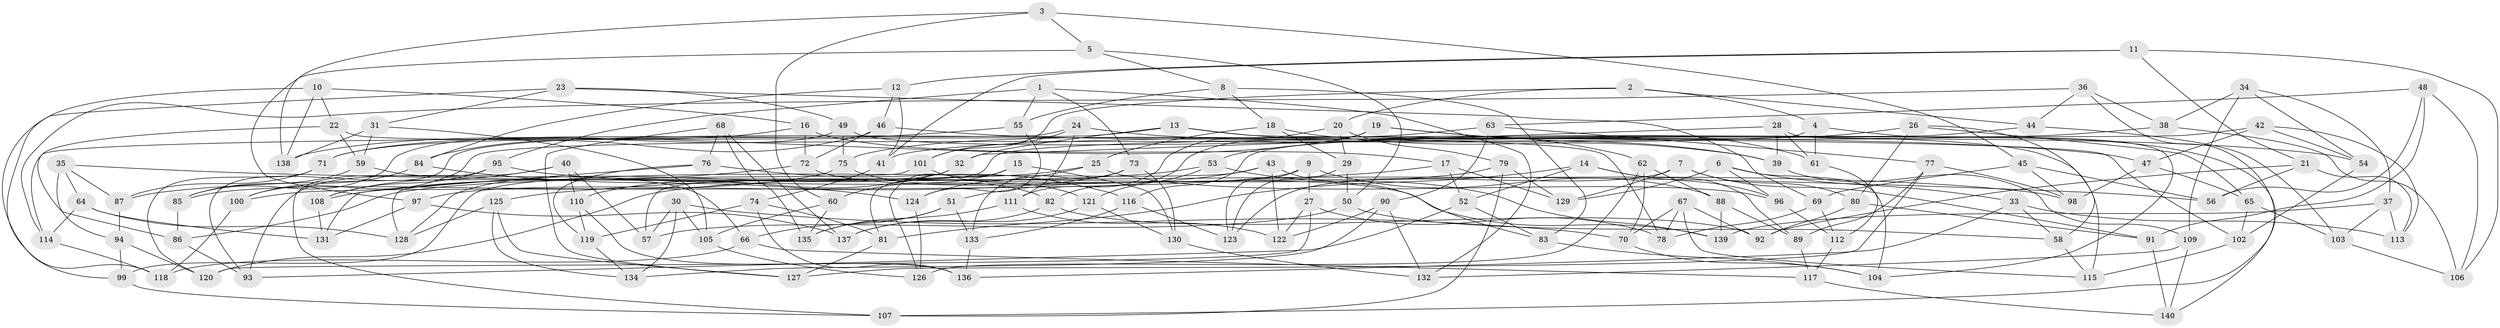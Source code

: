 // Generated by graph-tools (version 1.1) at 2025/38/03/09/25 02:38:03]
// undirected, 140 vertices, 280 edges
graph export_dot {
graph [start="1"]
  node [color=gray90,style=filled];
  1;
  2;
  3;
  4;
  5;
  6;
  7;
  8;
  9;
  10;
  11;
  12;
  13;
  14;
  15;
  16;
  17;
  18;
  19;
  20;
  21;
  22;
  23;
  24;
  25;
  26;
  27;
  28;
  29;
  30;
  31;
  32;
  33;
  34;
  35;
  36;
  37;
  38;
  39;
  40;
  41;
  42;
  43;
  44;
  45;
  46;
  47;
  48;
  49;
  50;
  51;
  52;
  53;
  54;
  55;
  56;
  57;
  58;
  59;
  60;
  61;
  62;
  63;
  64;
  65;
  66;
  67;
  68;
  69;
  70;
  71;
  72;
  73;
  74;
  75;
  76;
  77;
  78;
  79;
  80;
  81;
  82;
  83;
  84;
  85;
  86;
  87;
  88;
  89;
  90;
  91;
  92;
  93;
  94;
  95;
  96;
  97;
  98;
  99;
  100;
  101;
  102;
  103;
  104;
  105;
  106;
  107;
  108;
  109;
  110;
  111;
  112;
  113;
  114;
  115;
  116;
  117;
  118;
  119;
  120;
  121;
  122;
  123;
  124;
  125;
  126;
  127;
  128;
  129;
  130;
  131;
  132;
  133;
  134;
  135;
  136;
  137;
  138;
  139;
  140;
  1 -- 95;
  1 -- 132;
  1 -- 55;
  1 -- 73;
  2 -- 101;
  2 -- 44;
  2 -- 20;
  2 -- 4;
  3 -- 5;
  3 -- 45;
  3 -- 138;
  3 -- 60;
  4 -- 100;
  4 -- 140;
  4 -- 61;
  5 -- 50;
  5 -- 8;
  5 -- 97;
  6 -- 96;
  6 -- 33;
  6 -- 129;
  6 -- 104;
  7 -- 91;
  7 -- 123;
  7 -- 80;
  7 -- 129;
  8 -- 55;
  8 -- 83;
  8 -- 18;
  9 -- 27;
  9 -- 123;
  9 -- 88;
  9 -- 100;
  10 -- 118;
  10 -- 16;
  10 -- 22;
  10 -- 138;
  11 -- 41;
  11 -- 12;
  11 -- 106;
  11 -- 21;
  12 -- 46;
  12 -- 84;
  12 -- 41;
  13 -- 32;
  13 -- 62;
  13 -- 93;
  13 -- 102;
  14 -- 81;
  14 -- 89;
  14 -- 52;
  14 -- 96;
  15 -- 60;
  15 -- 130;
  15 -- 126;
  15 -- 81;
  16 -- 17;
  16 -- 72;
  16 -- 71;
  17 -- 52;
  17 -- 125;
  17 -- 129;
  18 -- 39;
  18 -- 29;
  18 -- 25;
  19 -- 82;
  19 -- 138;
  19 -- 61;
  19 -- 39;
  20 -- 111;
  20 -- 79;
  20 -- 29;
  21 -- 113;
  21 -- 92;
  21 -- 56;
  22 -- 59;
  22 -- 86;
  22 -- 78;
  23 -- 31;
  23 -- 99;
  23 -- 49;
  23 -- 69;
  24 -- 54;
  24 -- 111;
  24 -- 114;
  24 -- 101;
  25 -- 124;
  25 -- 86;
  25 -- 96;
  26 -- 53;
  26 -- 65;
  26 -- 58;
  26 -- 80;
  27 -- 78;
  27 -- 122;
  27 -- 120;
  28 -- 39;
  28 -- 32;
  28 -- 61;
  28 -- 104;
  29 -- 123;
  29 -- 50;
  30 -- 57;
  30 -- 134;
  30 -- 105;
  30 -- 70;
  31 -- 59;
  31 -- 105;
  31 -- 138;
  32 -- 128;
  32 -- 110;
  33 -- 136;
  33 -- 113;
  33 -- 58;
  34 -- 37;
  34 -- 38;
  34 -- 54;
  34 -- 109;
  35 -- 64;
  35 -- 94;
  35 -- 56;
  35 -- 87;
  36 -- 38;
  36 -- 44;
  36 -- 114;
  36 -- 107;
  37 -- 139;
  37 -- 113;
  37 -- 103;
  38 -- 106;
  38 -- 41;
  39 -- 109;
  40 -- 93;
  40 -- 57;
  40 -- 108;
  40 -- 110;
  41 -- 74;
  42 -- 57;
  42 -- 54;
  42 -- 113;
  42 -- 47;
  43 -- 122;
  43 -- 51;
  43 -- 99;
  43 -- 83;
  44 -- 103;
  44 -- 116;
  45 -- 69;
  45 -- 56;
  45 -- 98;
  46 -- 72;
  46 -- 84;
  46 -- 47;
  47 -- 65;
  47 -- 98;
  48 -- 106;
  48 -- 91;
  48 -- 56;
  48 -- 63;
  49 -- 85;
  49 -- 115;
  49 -- 75;
  50 -- 58;
  50 -- 57;
  51 -- 135;
  51 -- 133;
  51 -- 66;
  52 -- 93;
  52 -- 83;
  53 -- 87;
  53 -- 139;
  53 -- 121;
  54 -- 102;
  55 -- 71;
  55 -- 124;
  58 -- 115;
  59 -- 66;
  59 -- 85;
  60 -- 135;
  60 -- 105;
  61 -- 112;
  62 -- 126;
  62 -- 70;
  62 -- 88;
  63 -- 90;
  63 -- 77;
  63 -- 75;
  64 -- 128;
  64 -- 131;
  64 -- 114;
  65 -- 103;
  65 -- 102;
  66 -- 117;
  66 -- 118;
  67 -- 92;
  67 -- 70;
  67 -- 78;
  67 -- 115;
  68 -- 137;
  68 -- 135;
  68 -- 127;
  68 -- 76;
  69 -- 78;
  69 -- 112;
  70 -- 104;
  71 -- 87;
  71 -- 120;
  72 -- 139;
  72 -- 108;
  73 -- 97;
  73 -- 133;
  73 -- 130;
  74 -- 136;
  74 -- 119;
  74 -- 81;
  75 -- 85;
  75 -- 82;
  76 -- 116;
  76 -- 131;
  76 -- 119;
  77 -- 127;
  77 -- 89;
  77 -- 98;
  79 -- 129;
  79 -- 120;
  79 -- 107;
  80 -- 91;
  80 -- 92;
  81 -- 127;
  82 -- 92;
  82 -- 137;
  83 -- 104;
  84 -- 124;
  84 -- 100;
  85 -- 86;
  86 -- 93;
  87 -- 94;
  88 -- 89;
  88 -- 139;
  89 -- 117;
  90 -- 132;
  90 -- 122;
  90 -- 134;
  91 -- 140;
  94 -- 120;
  94 -- 99;
  95 -- 107;
  95 -- 108;
  95 -- 98;
  96 -- 112;
  97 -- 137;
  97 -- 131;
  99 -- 107;
  100 -- 118;
  101 -- 128;
  101 -- 121;
  102 -- 115;
  103 -- 106;
  105 -- 126;
  108 -- 131;
  109 -- 140;
  109 -- 132;
  110 -- 119;
  110 -- 136;
  111 -- 122;
  111 -- 135;
  112 -- 117;
  114 -- 118;
  116 -- 133;
  116 -- 123;
  117 -- 140;
  119 -- 134;
  121 -- 130;
  121 -- 137;
  124 -- 126;
  125 -- 128;
  125 -- 127;
  125 -- 134;
  130 -- 132;
  133 -- 136;
}

